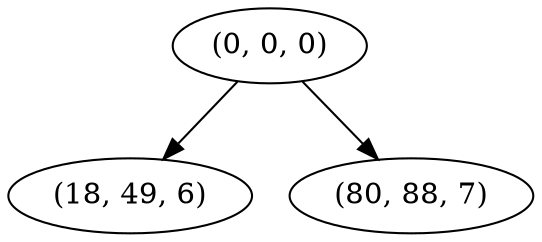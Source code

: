 digraph tree {
    "(0, 0, 0)";
    "(18, 49, 6)";
    "(80, 88, 7)";
    "(0, 0, 0)" -> "(18, 49, 6)";
    "(0, 0, 0)" -> "(80, 88, 7)";
}
